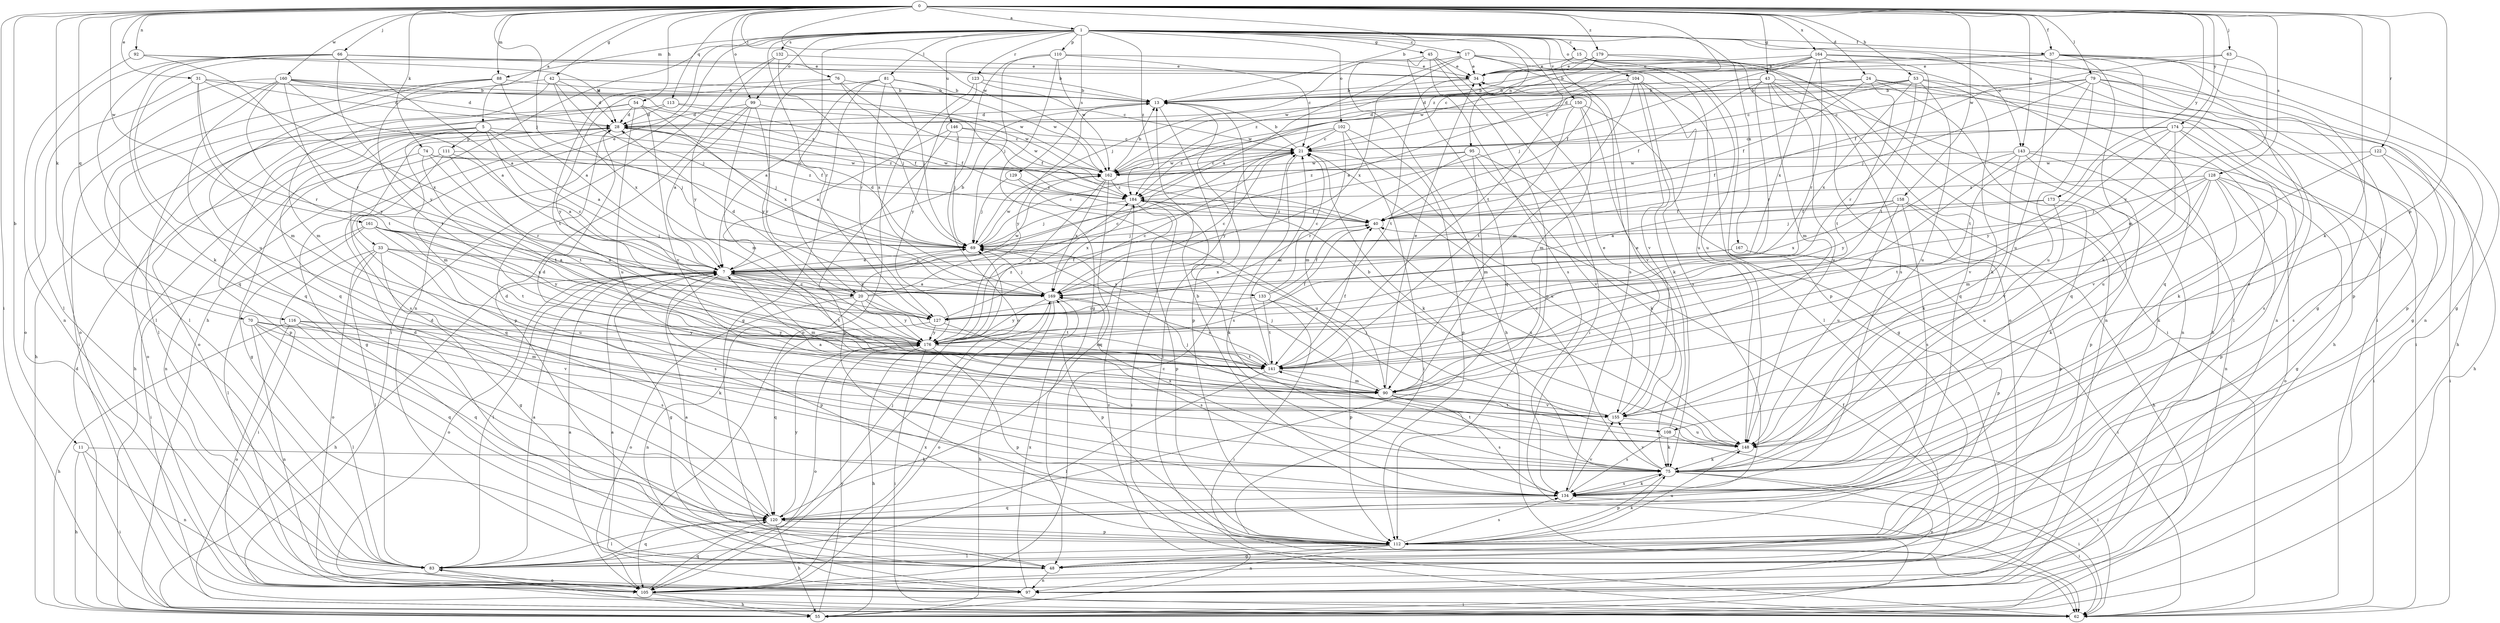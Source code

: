 strict digraph  {
0;
1;
5;
7;
11;
13;
15;
17;
20;
21;
24;
28;
31;
33;
34;
37;
40;
42;
43;
45;
48;
53;
54;
55;
62;
63;
66;
69;
70;
74;
75;
76;
79;
81;
83;
88;
90;
92;
95;
97;
99;
102;
104;
105;
108;
110;
111;
112;
113;
116;
120;
122;
123;
127;
128;
129;
132;
133;
134;
141;
143;
146;
148;
150;
155;
158;
160;
161;
162;
164;
167;
169;
173;
174;
176;
179;
184;
0 -> 1  [label=a];
0 -> 5  [label=a];
0 -> 11  [label=b];
0 -> 13  [label=b];
0 -> 24  [label=d];
0 -> 31  [label=e];
0 -> 37  [label=f];
0 -> 42  [label=g];
0 -> 43  [label=g];
0 -> 53  [label=h];
0 -> 54  [label=h];
0 -> 62  [label=i];
0 -> 63  [label=j];
0 -> 66  [label=j];
0 -> 69  [label=j];
0 -> 70  [label=k];
0 -> 74  [label=k];
0 -> 75  [label=k];
0 -> 76  [label=l];
0 -> 79  [label=l];
0 -> 88  [label=m];
0 -> 92  [label=n];
0 -> 99  [label=o];
0 -> 108  [label=p];
0 -> 113  [label=q];
0 -> 116  [label=q];
0 -> 122  [label=r];
0 -> 128  [label=s];
0 -> 143  [label=u];
0 -> 158  [label=w];
0 -> 160  [label=w];
0 -> 161  [label=w];
0 -> 162  [label=w];
0 -> 164  [label=x];
0 -> 173  [label=y];
0 -> 174  [label=y];
0 -> 179  [label=z];
0 -> 184  [label=z];
1 -> 15  [label=c];
1 -> 17  [label=c];
1 -> 20  [label=c];
1 -> 33  [label=e];
1 -> 37  [label=f];
1 -> 45  [label=g];
1 -> 55  [label=h];
1 -> 62  [label=i];
1 -> 81  [label=l];
1 -> 88  [label=m];
1 -> 95  [label=n];
1 -> 97  [label=n];
1 -> 99  [label=o];
1 -> 102  [label=o];
1 -> 104  [label=o];
1 -> 110  [label=p];
1 -> 123  [label=r];
1 -> 127  [label=r];
1 -> 129  [label=s];
1 -> 132  [label=s];
1 -> 141  [label=t];
1 -> 143  [label=u];
1 -> 146  [label=u];
1 -> 150  [label=v];
1 -> 167  [label=x];
1 -> 184  [label=z];
5 -> 7  [label=a];
5 -> 20  [label=c];
5 -> 40  [label=f];
5 -> 69  [label=j];
5 -> 90  [label=m];
5 -> 105  [label=o];
5 -> 111  [label=p];
5 -> 112  [label=p];
7 -> 13  [label=b];
7 -> 20  [label=c];
7 -> 48  [label=g];
7 -> 55  [label=h];
7 -> 69  [label=j];
7 -> 83  [label=l];
7 -> 90  [label=m];
7 -> 105  [label=o];
7 -> 112  [label=p];
7 -> 133  [label=s];
7 -> 141  [label=t];
7 -> 169  [label=x];
11 -> 55  [label=h];
11 -> 62  [label=i];
11 -> 75  [label=k];
11 -> 97  [label=n];
13 -> 28  [label=d];
13 -> 62  [label=i];
13 -> 112  [label=p];
13 -> 176  [label=y];
15 -> 34  [label=e];
15 -> 40  [label=f];
15 -> 97  [label=n];
15 -> 105  [label=o];
15 -> 112  [label=p];
15 -> 148  [label=u];
17 -> 7  [label=a];
17 -> 34  [label=e];
17 -> 62  [label=i];
17 -> 69  [label=j];
17 -> 134  [label=s];
17 -> 148  [label=u];
17 -> 169  [label=x];
20 -> 21  [label=c];
20 -> 28  [label=d];
20 -> 40  [label=f];
20 -> 90  [label=m];
20 -> 97  [label=n];
20 -> 105  [label=o];
20 -> 141  [label=t];
20 -> 162  [label=w];
20 -> 176  [label=y];
21 -> 13  [label=b];
21 -> 75  [label=k];
21 -> 134  [label=s];
21 -> 148  [label=u];
21 -> 162  [label=w];
24 -> 13  [label=b];
24 -> 21  [label=c];
24 -> 40  [label=f];
24 -> 55  [label=h];
24 -> 83  [label=l];
24 -> 120  [label=q];
24 -> 141  [label=t];
28 -> 21  [label=c];
28 -> 48  [label=g];
28 -> 55  [label=h];
28 -> 69  [label=j];
28 -> 134  [label=s];
28 -> 184  [label=z];
31 -> 13  [label=b];
31 -> 28  [label=d];
31 -> 90  [label=m];
31 -> 105  [label=o];
31 -> 127  [label=r];
31 -> 169  [label=x];
33 -> 7  [label=a];
33 -> 48  [label=g];
33 -> 62  [label=i];
33 -> 83  [label=l];
33 -> 105  [label=o];
33 -> 134  [label=s];
33 -> 169  [label=x];
34 -> 13  [label=b];
34 -> 141  [label=t];
37 -> 34  [label=e];
37 -> 48  [label=g];
37 -> 75  [label=k];
37 -> 97  [label=n];
37 -> 112  [label=p];
37 -> 120  [label=q];
37 -> 148  [label=u];
37 -> 162  [label=w];
40 -> 69  [label=j];
40 -> 148  [label=u];
40 -> 184  [label=z];
42 -> 13  [label=b];
42 -> 28  [label=d];
42 -> 69  [label=j];
42 -> 83  [label=l];
42 -> 90  [label=m];
42 -> 169  [label=x];
43 -> 13  [label=b];
43 -> 28  [label=d];
43 -> 40  [label=f];
43 -> 62  [label=i];
43 -> 90  [label=m];
43 -> 97  [label=n];
43 -> 120  [label=q];
43 -> 127  [label=r];
43 -> 148  [label=u];
45 -> 34  [label=e];
45 -> 55  [label=h];
45 -> 62  [label=i];
45 -> 112  [label=p];
45 -> 120  [label=q];
45 -> 134  [label=s];
48 -> 7  [label=a];
48 -> 97  [label=n];
53 -> 13  [label=b];
53 -> 21  [label=c];
53 -> 28  [label=d];
53 -> 48  [label=g];
53 -> 75  [label=k];
53 -> 127  [label=r];
53 -> 148  [label=u];
53 -> 169  [label=x];
54 -> 28  [label=d];
54 -> 40  [label=f];
54 -> 55  [label=h];
54 -> 105  [label=o];
54 -> 148  [label=u];
54 -> 155  [label=v];
54 -> 169  [label=x];
55 -> 28  [label=d];
55 -> 83  [label=l];
55 -> 176  [label=y];
55 -> 184  [label=z];
63 -> 34  [label=e];
63 -> 40  [label=f];
63 -> 90  [label=m];
63 -> 176  [label=y];
66 -> 7  [label=a];
66 -> 13  [label=b];
66 -> 34  [label=e];
66 -> 75  [label=k];
66 -> 83  [label=l];
66 -> 120  [label=q];
66 -> 148  [label=u];
66 -> 176  [label=y];
69 -> 7  [label=a];
69 -> 21  [label=c];
69 -> 28  [label=d];
69 -> 162  [label=w];
70 -> 83  [label=l];
70 -> 90  [label=m];
70 -> 97  [label=n];
70 -> 120  [label=q];
70 -> 155  [label=v];
70 -> 176  [label=y];
74 -> 48  [label=g];
74 -> 127  [label=r];
74 -> 141  [label=t];
74 -> 162  [label=w];
74 -> 184  [label=z];
75 -> 21  [label=c];
75 -> 28  [label=d];
75 -> 62  [label=i];
75 -> 97  [label=n];
75 -> 112  [label=p];
75 -> 134  [label=s];
75 -> 141  [label=t];
75 -> 155  [label=v];
75 -> 169  [label=x];
76 -> 13  [label=b];
76 -> 69  [label=j];
76 -> 141  [label=t];
76 -> 176  [label=y];
76 -> 184  [label=z];
79 -> 13  [label=b];
79 -> 21  [label=c];
79 -> 55  [label=h];
79 -> 69  [label=j];
79 -> 112  [label=p];
79 -> 134  [label=s];
79 -> 141  [label=t];
79 -> 148  [label=u];
81 -> 7  [label=a];
81 -> 13  [label=b];
81 -> 48  [label=g];
81 -> 69  [label=j];
81 -> 162  [label=w];
81 -> 169  [label=x];
81 -> 176  [label=y];
83 -> 7  [label=a];
83 -> 69  [label=j];
83 -> 105  [label=o];
83 -> 120  [label=q];
88 -> 7  [label=a];
88 -> 13  [label=b];
88 -> 83  [label=l];
88 -> 120  [label=q];
88 -> 141  [label=t];
90 -> 34  [label=e];
90 -> 69  [label=j];
90 -> 134  [label=s];
90 -> 155  [label=v];
90 -> 108  [label=t];
92 -> 28  [label=d];
92 -> 34  [label=e];
92 -> 97  [label=n];
92 -> 127  [label=r];
95 -> 75  [label=k];
95 -> 90  [label=m];
95 -> 127  [label=r];
95 -> 155  [label=v];
95 -> 162  [label=w];
95 -> 184  [label=z];
97 -> 7  [label=a];
97 -> 169  [label=x];
99 -> 7  [label=a];
99 -> 28  [label=d];
99 -> 40  [label=f];
99 -> 90  [label=m];
99 -> 112  [label=p];
99 -> 127  [label=r];
102 -> 21  [label=c];
102 -> 62  [label=i];
102 -> 90  [label=m];
102 -> 112  [label=p];
102 -> 176  [label=y];
102 -> 184  [label=z];
104 -> 7  [label=a];
104 -> 13  [label=b];
104 -> 75  [label=k];
104 -> 83  [label=l];
104 -> 90  [label=m];
104 -> 134  [label=s];
104 -> 155  [label=v];
105 -> 7  [label=a];
105 -> 21  [label=c];
105 -> 40  [label=f];
105 -> 55  [label=h];
105 -> 62  [label=i];
105 -> 120  [label=q];
105 -> 169  [label=x];
108 -> 34  [label=e];
108 -> 62  [label=i];
108 -> 75  [label=k];
108 -> 134  [label=s];
110 -> 21  [label=c];
110 -> 34  [label=e];
110 -> 48  [label=g];
110 -> 69  [label=j];
110 -> 105  [label=o];
110 -> 162  [label=w];
111 -> 7  [label=a];
111 -> 97  [label=n];
111 -> 120  [label=q];
111 -> 141  [label=t];
111 -> 162  [label=w];
112 -> 28  [label=d];
112 -> 48  [label=g];
112 -> 75  [label=k];
112 -> 83  [label=l];
112 -> 97  [label=n];
112 -> 134  [label=s];
112 -> 148  [label=u];
113 -> 28  [label=d];
113 -> 40  [label=f];
113 -> 83  [label=l];
113 -> 162  [label=w];
116 -> 55  [label=h];
116 -> 75  [label=k];
116 -> 105  [label=o];
116 -> 120  [label=q];
116 -> 134  [label=s];
116 -> 176  [label=y];
120 -> 28  [label=d];
120 -> 55  [label=h];
120 -> 83  [label=l];
120 -> 112  [label=p];
120 -> 176  [label=y];
122 -> 62  [label=i];
122 -> 134  [label=s];
122 -> 155  [label=v];
122 -> 162  [label=w];
123 -> 13  [label=b];
123 -> 21  [label=c];
123 -> 105  [label=o];
123 -> 176  [label=y];
127 -> 21  [label=c];
127 -> 120  [label=q];
127 -> 134  [label=s];
127 -> 176  [label=y];
128 -> 48  [label=g];
128 -> 69  [label=j];
128 -> 75  [label=k];
128 -> 90  [label=m];
128 -> 105  [label=o];
128 -> 112  [label=p];
128 -> 141  [label=t];
128 -> 155  [label=v];
128 -> 184  [label=z];
129 -> 69  [label=j];
129 -> 148  [label=u];
129 -> 184  [label=z];
132 -> 34  [label=e];
132 -> 62  [label=i];
132 -> 127  [label=r];
132 -> 176  [label=y];
133 -> 21  [label=c];
133 -> 40  [label=f];
133 -> 62  [label=i];
133 -> 112  [label=p];
133 -> 127  [label=r];
133 -> 141  [label=t];
134 -> 13  [label=b];
134 -> 62  [label=i];
134 -> 75  [label=k];
134 -> 120  [label=q];
134 -> 155  [label=v];
141 -> 21  [label=c];
141 -> 40  [label=f];
141 -> 83  [label=l];
141 -> 90  [label=m];
141 -> 169  [label=x];
143 -> 62  [label=i];
143 -> 75  [label=k];
143 -> 97  [label=n];
143 -> 112  [label=p];
143 -> 141  [label=t];
143 -> 162  [label=w];
143 -> 176  [label=y];
146 -> 7  [label=a];
146 -> 21  [label=c];
146 -> 69  [label=j];
146 -> 112  [label=p];
146 -> 162  [label=w];
148 -> 13  [label=b];
148 -> 69  [label=j];
148 -> 75  [label=k];
150 -> 28  [label=d];
150 -> 48  [label=g];
150 -> 90  [label=m];
150 -> 141  [label=t];
150 -> 155  [label=v];
150 -> 162  [label=w];
155 -> 7  [label=a];
155 -> 28  [label=d];
155 -> 34  [label=e];
155 -> 69  [label=j];
155 -> 148  [label=u];
158 -> 7  [label=a];
158 -> 40  [label=f];
158 -> 55  [label=h];
158 -> 112  [label=p];
158 -> 134  [label=s];
158 -> 148  [label=u];
158 -> 169  [label=x];
160 -> 7  [label=a];
160 -> 13  [label=b];
160 -> 28  [label=d];
160 -> 62  [label=i];
160 -> 105  [label=o];
160 -> 120  [label=q];
160 -> 141  [label=t];
160 -> 162  [label=w];
160 -> 176  [label=y];
160 -> 184  [label=z];
161 -> 62  [label=i];
161 -> 69  [label=j];
161 -> 83  [label=l];
161 -> 141  [label=t];
161 -> 148  [label=u];
161 -> 169  [label=x];
161 -> 176  [label=y];
162 -> 13  [label=b];
162 -> 21  [label=c];
162 -> 120  [label=q];
162 -> 169  [label=x];
162 -> 176  [label=y];
162 -> 184  [label=z];
164 -> 13  [label=b];
164 -> 21  [label=c];
164 -> 34  [label=e];
164 -> 48  [label=g];
164 -> 69  [label=j];
164 -> 97  [label=n];
164 -> 127  [label=r];
164 -> 141  [label=t];
164 -> 169  [label=x];
167 -> 7  [label=a];
167 -> 62  [label=i];
167 -> 112  [label=p];
167 -> 169  [label=x];
169 -> 7  [label=a];
169 -> 21  [label=c];
169 -> 55  [label=h];
169 -> 69  [label=j];
169 -> 105  [label=o];
169 -> 112  [label=p];
169 -> 176  [label=y];
173 -> 40  [label=f];
173 -> 69  [label=j];
173 -> 75  [label=k];
173 -> 148  [label=u];
174 -> 21  [label=c];
174 -> 40  [label=f];
174 -> 55  [label=h];
174 -> 75  [label=k];
174 -> 134  [label=s];
174 -> 148  [label=u];
174 -> 155  [label=v];
174 -> 176  [label=y];
176 -> 40  [label=f];
176 -> 55  [label=h];
176 -> 62  [label=i];
176 -> 105  [label=o];
176 -> 112  [label=p];
176 -> 141  [label=t];
176 -> 184  [label=z];
179 -> 34  [label=e];
179 -> 55  [label=h];
179 -> 134  [label=s];
179 -> 162  [label=w];
179 -> 184  [label=z];
184 -> 40  [label=f];
184 -> 62  [label=i];
184 -> 69  [label=j];
184 -> 75  [label=k];
184 -> 112  [label=p];
184 -> 169  [label=x];
}
